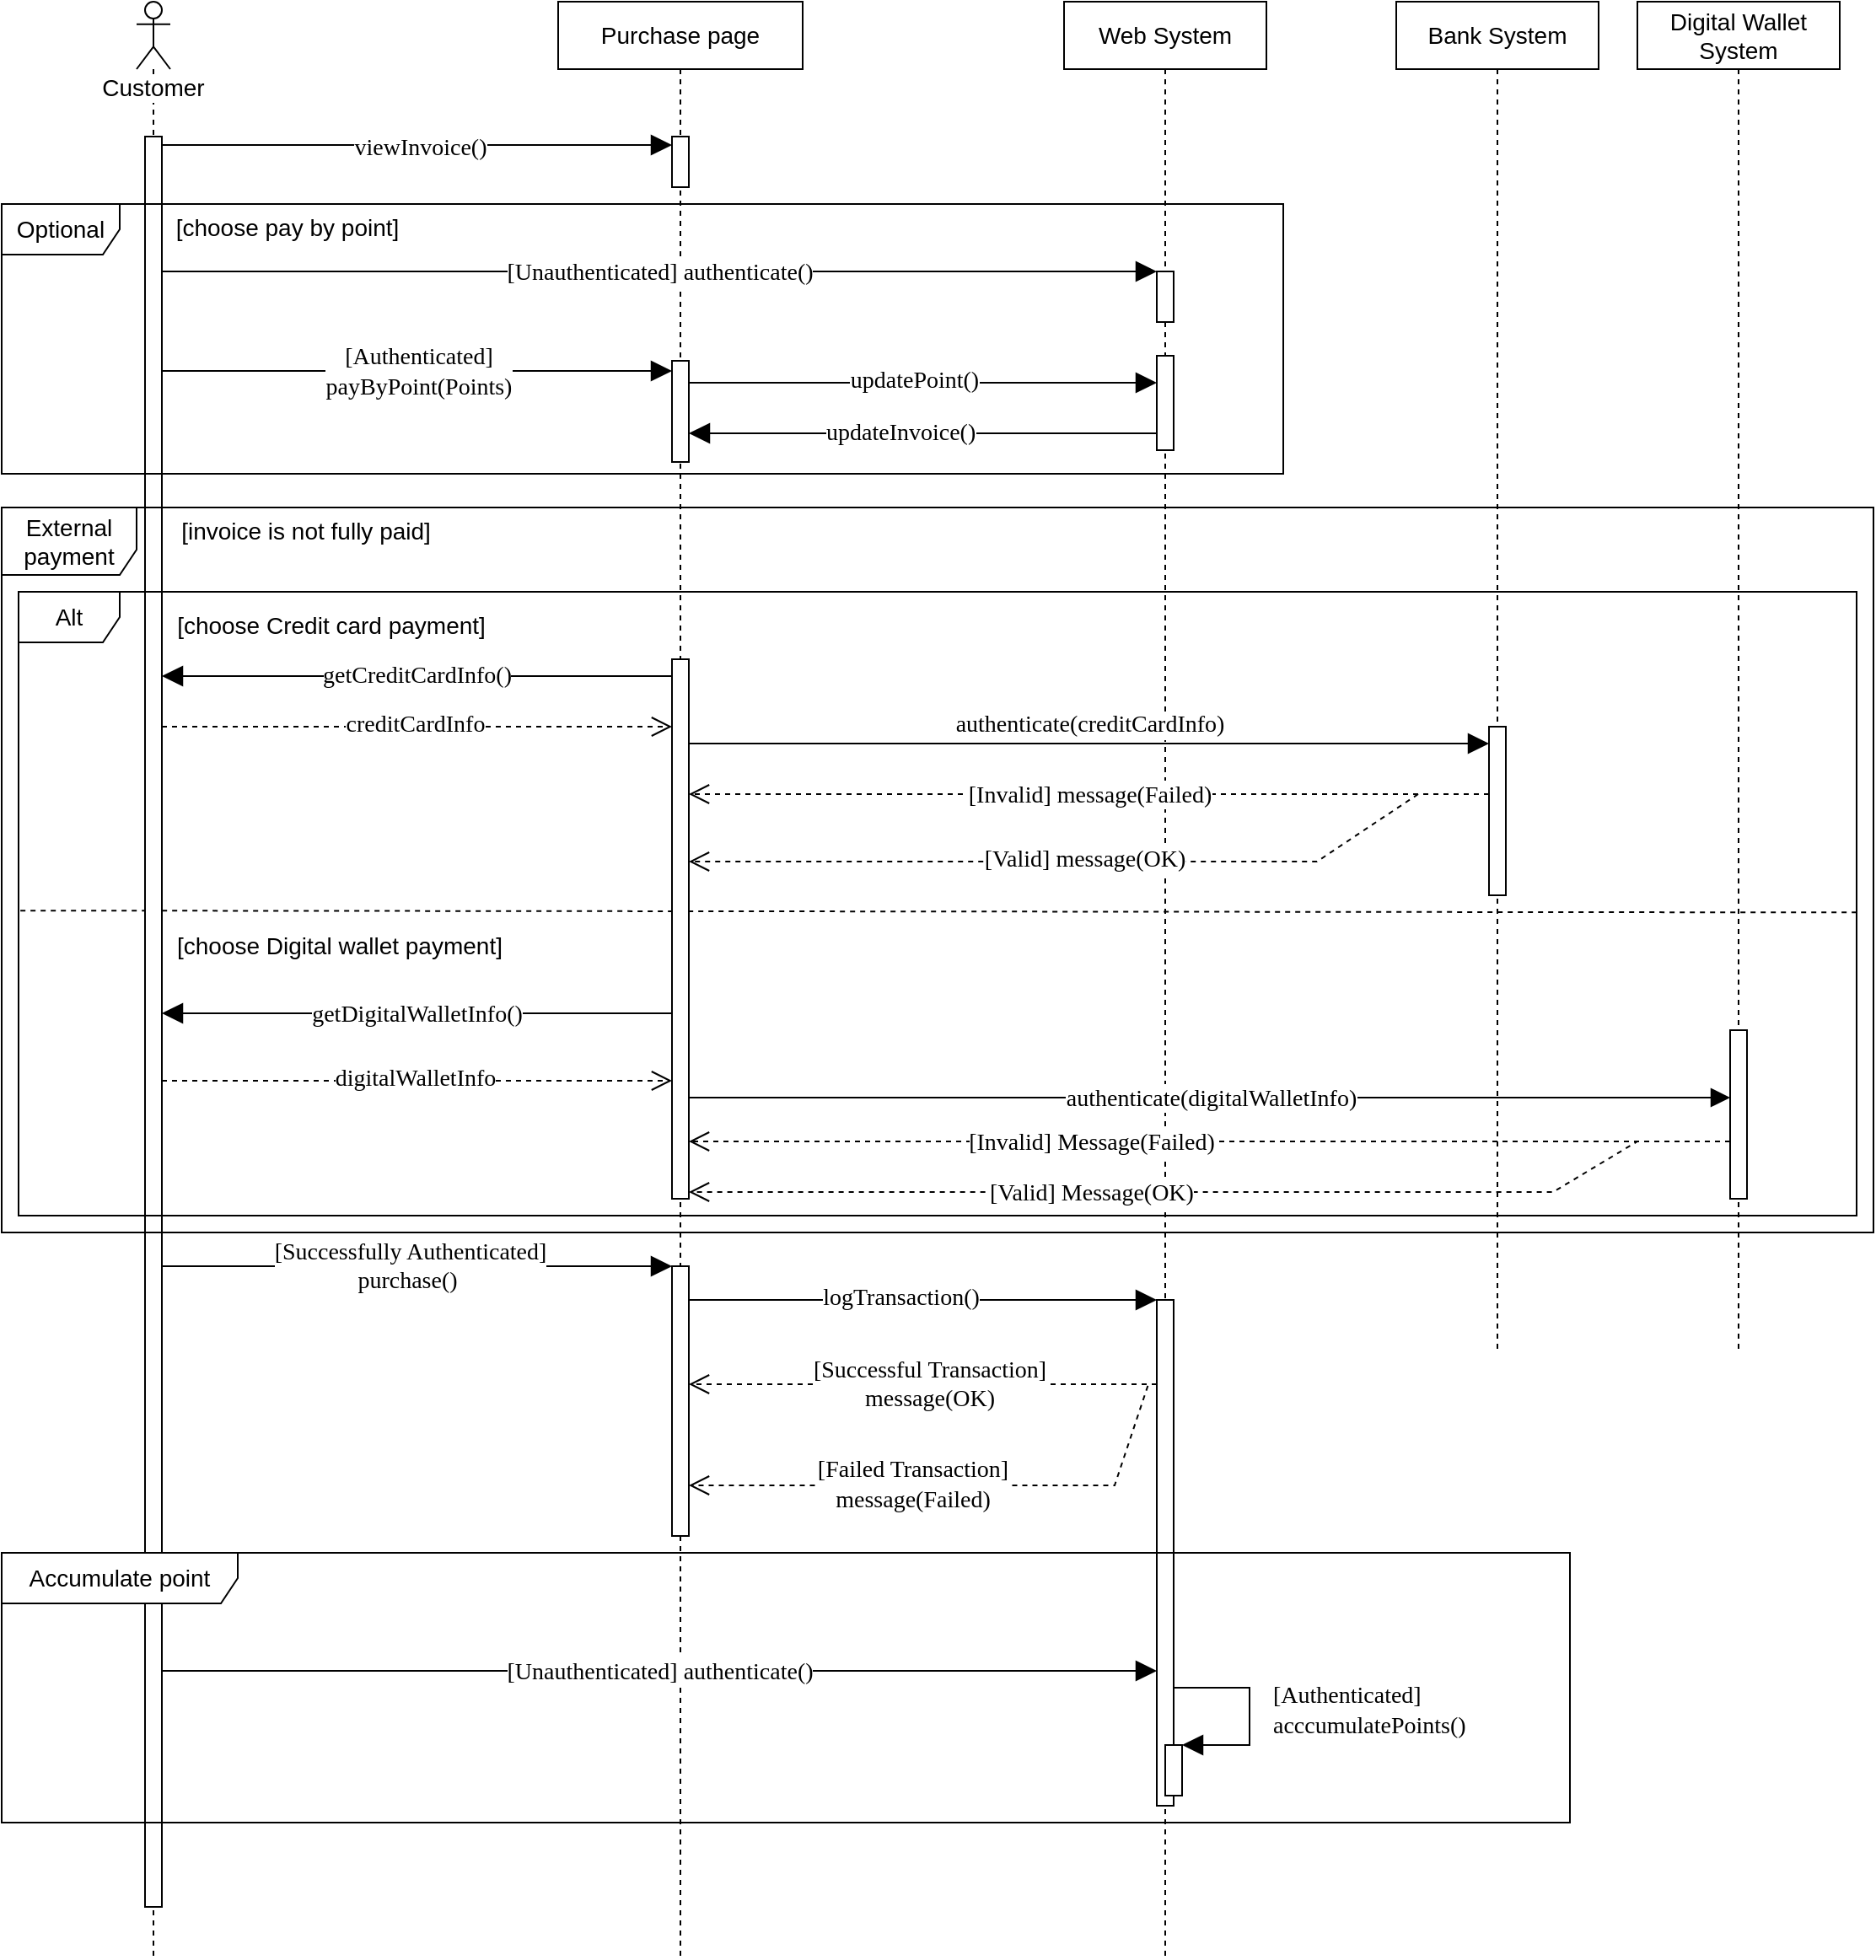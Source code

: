 <mxfile>
    <diagram id="EsVaXnBHlEEKosVL50em" name="Page-1">
        <mxGraphModel dx="1200" dy="934" grid="1" gridSize="10" guides="1" tooltips="1" connect="1" arrows="1" fold="1" page="1" pageScale="1" pageWidth="827" pageHeight="1169" math="0" shadow="0">
            <root>
                <mxCell id="0"/>
                <mxCell id="1" parent="0"/>
                <mxCell id="0xS0S5AWN3297I2jAuM9-66" value="Web System" style="shape=umlLifeline;perimeter=lifelinePerimeter;whiteSpace=wrap;html=1;container=1;collapsible=0;recursiveResize=0;outlineConnect=0;fontSize=14;" parent="1" vertex="1">
                    <mxGeometry x="630" width="120" height="1160" as="geometry"/>
                </mxCell>
                <mxCell id="16" value="" style="html=1;points=[];perimeter=orthogonalPerimeter;fontSize=14;" parent="0xS0S5AWN3297I2jAuM9-66" vertex="1">
                    <mxGeometry x="55" y="160" width="10" height="30" as="geometry"/>
                </mxCell>
                <mxCell id="24" value="" style="html=1;points=[];perimeter=orthogonalPerimeter;fontSize=14;" parent="0xS0S5AWN3297I2jAuM9-66" vertex="1">
                    <mxGeometry x="55" y="770" width="10" height="300" as="geometry"/>
                </mxCell>
                <mxCell id="29" value="" style="html=1;points=[];perimeter=orthogonalPerimeter;fontSize=14;" parent="0xS0S5AWN3297I2jAuM9-66" vertex="1">
                    <mxGeometry x="60" y="1034" width="10" height="30" as="geometry"/>
                </mxCell>
                <mxCell id="30" value="&lt;span style=&quot;text-align: center; font-size: 14px;&quot;&gt;&lt;font face=&quot;Lucida Console&quot; style=&quot;font-size: 14px;&quot;&gt;[Authenticated]&lt;br style=&quot;font-size: 14px;&quot;&gt;acccumulatePoints()&lt;/font&gt;&lt;/span&gt;" style="edgeStyle=orthogonalEdgeStyle;html=1;align=left;spacingLeft=2;endArrow=block;rounded=0;fontSize=14;endSize=10;" parent="0xS0S5AWN3297I2jAuM9-66" source="24" target="29" edge="1">
                    <mxGeometry x="-0.043" y="10" relative="1" as="geometry">
                        <mxPoint x="65" y="1010" as="sourcePoint"/>
                        <Array as="points">
                            <mxPoint x="110" y="1000"/>
                            <mxPoint x="110" y="1034"/>
                        </Array>
                        <mxPoint y="1" as="offset"/>
                    </mxGeometry>
                </mxCell>
                <mxCell id="73" value="" style="html=1;points=[];perimeter=orthogonalPerimeter;fontSize=14;" parent="0xS0S5AWN3297I2jAuM9-66" vertex="1">
                    <mxGeometry x="55" y="210" width="10" height="56" as="geometry"/>
                </mxCell>
                <mxCell id="0xS0S5AWN3297I2jAuM9-64" value="&lt;span style=&quot;font-family: &amp;quot;lucida console&amp;quot;; font-size: 14px;&quot;&gt;[Invalid] Message(Failed)&lt;/span&gt;" style="edgeStyle=none;rounded=0;orthogonalLoop=1;jettySize=auto;html=1;startArrow=none;startFill=0;endArrow=open;endFill=0;dashed=1;fontSize=14;endSize=10;" parent="1" edge="1">
                    <mxGeometry x="0.227" relative="1" as="geometry">
                        <mxPoint x="1025" y="676" as="sourcePoint"/>
                        <mxPoint x="407.5" y="676" as="targetPoint"/>
                        <Array as="points">
                            <mxPoint x="460" y="676"/>
                        </Array>
                        <mxPoint as="offset"/>
                    </mxGeometry>
                </mxCell>
                <mxCell id="gZEta6P0kwbHWT-XyPAT-22" value="&lt;span style=&quot;font-family: &amp;quot;lucida console&amp;quot;; font-size: 14px;&quot;&gt;[Valid] Message(OK)&lt;/span&gt;" style="edgeStyle=none;rounded=0;orthogonalLoop=1;jettySize=auto;html=1;startArrow=none;startFill=0;endArrow=open;endFill=0;dashed=1;fontSize=14;endSize=10;" parent="1" edge="1">
                    <mxGeometry x="0.237" relative="1" as="geometry">
                        <mxPoint x="1025" y="676" as="sourcePoint"/>
                        <mxPoint x="407.5" y="706" as="targetPoint"/>
                        <Array as="points">
                            <mxPoint x="970" y="676"/>
                            <mxPoint x="920" y="706"/>
                        </Array>
                        <mxPoint as="offset"/>
                    </mxGeometry>
                </mxCell>
                <mxCell id="43" value="&lt;span style=&quot;background-color: rgb(255, 255, 255); font-size: 14px;&quot;&gt;[choose Digital wallet payment]&lt;/span&gt;" style="text;html=1;align=center;verticalAlign=middle;resizable=0;points=[];autosize=1;strokeColor=none;fontSize=14;" parent="1" vertex="1">
                    <mxGeometry x="95" y="550" width="210" height="20" as="geometry"/>
                </mxCell>
                <mxCell id="48" value="" style="endArrow=none;dashed=1;html=1;strokeWidth=1;fontSize=14;endSize=10;rounded=0;entryX=1;entryY=0.514;entryDx=0;entryDy=0;entryPerimeter=0;exitX=0.001;exitY=0.511;exitDx=0;exitDy=0;exitPerimeter=0;" parent="1" source="46" target="46" edge="1">
                    <mxGeometry width="50" height="50" relative="1" as="geometry">
                        <mxPoint x="-3" y="550" as="sourcePoint"/>
                        <mxPoint x="1310" y="530" as="targetPoint"/>
                        <Array as="points"/>
                    </mxGeometry>
                </mxCell>
                <mxCell id="59" value="creditCardInfo" style="html=1;verticalAlign=bottom;endArrow=open;dashed=1;endSize=10;fontSize=14;fontFamily=Lucida Console;" parent="1" target="17" edge="1">
                    <mxGeometry x="-0.009" y="-10" relative="1" as="geometry">
                        <mxPoint x="95" y="430" as="sourcePoint"/>
                        <mxPoint x="387.5" y="430" as="targetPoint"/>
                        <Array as="points">
                            <mxPoint x="320" y="430"/>
                        </Array>
                        <mxPoint as="offset"/>
                    </mxGeometry>
                </mxCell>
                <mxCell id="60" value="&lt;span style=&quot;font-family: &amp;quot;lucida console&amp;quot; ; font-size: 14px&quot;&gt;digitalWalletInfo&lt;/span&gt;" style="html=1;verticalAlign=bottom;endArrow=open;dashed=1;endSize=10;strokeWidth=1;fontSize=14;" parent="1" target="17" edge="1">
                    <mxGeometry x="-0.009" y="-10" relative="1" as="geometry">
                        <mxPoint x="95" y="640" as="sourcePoint"/>
                        <mxPoint x="380" y="620" as="targetPoint"/>
                        <Array as="points">
                            <mxPoint x="330" y="640"/>
                        </Array>
                        <mxPoint as="offset"/>
                    </mxGeometry>
                </mxCell>
                <mxCell id="61" value="authenticate(creditCardInfo)" style="html=1;verticalAlign=bottom;endArrow=block;rounded=0;fontSize=14;fontFamily=Lucida Console;endSize=10;labelBackgroundColor=#ffffff;" parent="1" source="17" target="40" edge="1">
                    <mxGeometry width="80" relative="1" as="geometry">
                        <mxPoint x="400" y="444" as="sourcePoint"/>
                        <mxPoint x="750" y="470" as="targetPoint"/>
                        <Array as="points">
                            <mxPoint x="490" y="440"/>
                        </Array>
                    </mxGeometry>
                </mxCell>
                <mxCell id="0xS0S5AWN3297I2jAuM9-30" value="&lt;span style=&quot;font-family: &amp;quot;lucida console&amp;quot;; font-size: 14px;&quot;&gt;getDigitalWalletInfo()&lt;/span&gt;" style="rounded=0;orthogonalLoop=1;jettySize=auto;html=1;startArrow=none;startFill=0;endArrow=block;endFill=1;fontSize=14;endSize=10;" parent="1" source="17" edge="1">
                    <mxGeometry relative="1" as="geometry">
                        <mxPoint x="95" y="600" as="targetPoint"/>
                        <mxPoint x="400" y="590" as="sourcePoint"/>
                        <Array as="points">
                            <mxPoint x="310" y="600"/>
                        </Array>
                    </mxGeometry>
                </mxCell>
                <mxCell id="0xS0S5AWN3297I2jAuM9-8" value="Purchase page" style="shape=umlLifeline;perimeter=lifelinePerimeter;whiteSpace=wrap;html=1;container=1;collapsible=0;recursiveResize=0;outlineConnect=0;fontSize=14;" parent="1" vertex="1">
                    <mxGeometry x="330" width="145" height="1160" as="geometry"/>
                </mxCell>
                <mxCell id="2" value="" style="html=1;points=[];perimeter=orthogonalPerimeter;fontSize=14;" parent="0xS0S5AWN3297I2jAuM9-8" vertex="1">
                    <mxGeometry x="67.5" y="80" width="10" height="30" as="geometry"/>
                </mxCell>
                <mxCell id="17" value="" style="html=1;points=[];perimeter=orthogonalPerimeter;fontSize=14;" parent="0xS0S5AWN3297I2jAuM9-8" vertex="1">
                    <mxGeometry x="67.5" y="390" width="10" height="320" as="geometry"/>
                </mxCell>
                <mxCell id="15" value="" style="html=1;points=[];perimeter=orthogonalPerimeter;fontSize=14;" parent="0xS0S5AWN3297I2jAuM9-8" vertex="1">
                    <mxGeometry x="67.5" y="213" width="10" height="60" as="geometry"/>
                </mxCell>
                <mxCell id="23" value="" style="html=1;points=[];perimeter=orthogonalPerimeter;fontSize=14;" parent="0xS0S5AWN3297I2jAuM9-8" vertex="1">
                    <mxGeometry x="67.5" y="750" width="10" height="160" as="geometry"/>
                </mxCell>
                <mxCell id="45" value="[&lt;span style=&quot;background-color: rgb(255, 255, 255); font-size: 14px;&quot;&gt;choose Credit card payment]&lt;/span&gt;" style="text;html=1;align=center;verticalAlign=middle;resizable=0;points=[];autosize=1;strokeColor=none;fontSize=14;" parent="1" vertex="1">
                    <mxGeometry x="95" y="360" width="200" height="20" as="geometry"/>
                </mxCell>
                <mxCell id="0xS0S5AWN3297I2jAuM9-11" value="&lt;font face=&quot;Lucida Console&quot; style=&quot;font-size: 14px;&quot;&gt;viewInvoice()&lt;/font&gt;" style="rounded=0;orthogonalLoop=1;jettySize=auto;html=1;endArrow=block;endFill=1;startArrow=none;startFill=0;fontSize=14;endSize=10;" parent="1" source="xFDVyft1GGpR64SZNUxC-1" target="2" edge="1">
                    <mxGeometry x="0.009" y="-1" relative="1" as="geometry">
                        <mxPoint x="360" y="90" as="targetPoint"/>
                        <mxPoint x="120" y="85" as="sourcePoint"/>
                        <mxPoint as="offset"/>
                        <Array as="points">
                            <mxPoint x="310" y="85"/>
                        </Array>
                    </mxGeometry>
                </mxCell>
                <mxCell id="0xS0S5AWN3297I2jAuM9-45" value="[Successfully Authenticated]&lt;br style=&quot;font-size: 14px;&quot;&gt;purchase()&amp;nbsp;" style="edgeStyle=none;rounded=0;orthogonalLoop=1;jettySize=auto;html=1;startArrow=none;startFill=0;endArrow=block;endFill=1;fontSize=14;endSize=10;fontFamily=Lucida Console;" parent="1" target="23" edge="1">
                    <mxGeometry x="-0.027" relative="1" as="geometry">
                        <mxPoint x="95" y="750" as="sourcePoint"/>
                        <mxPoint x="420" y="700" as="targetPoint"/>
                        <Array as="points">
                            <mxPoint x="340" y="750"/>
                        </Array>
                        <mxPoint as="offset"/>
                    </mxGeometry>
                </mxCell>
                <mxCell id="gZEta6P0kwbHWT-XyPAT-6" value="&lt;span style=&quot;font-family: &amp;quot;lucida console&amp;quot;; font-size: 14px;&quot;&gt;[Authenticated]&lt;/span&gt;&lt;br style=&quot;font-family: &amp;quot;lucida console&amp;quot;; font-size: 14px;&quot;&gt;&lt;span style=&quot;font-family: &amp;quot;lucida console&amp;quot;; font-size: 14px;&quot;&gt;payByPoint(Points)&lt;/span&gt;" style="edgeStyle=none;rounded=0;orthogonalLoop=1;jettySize=auto;html=1;fontSize=14;endArrow=block;endFill=1;endSize=10;" parent="1" target="15" edge="1">
                    <mxGeometry relative="1" as="geometry">
                        <Array as="points">
                            <mxPoint x="350" y="219"/>
                        </Array>
                        <mxPoint x="403" y="219" as="targetPoint"/>
                        <mxPoint x="95" y="219" as="sourcePoint"/>
                    </mxGeometry>
                </mxCell>
                <mxCell id="0xS0S5AWN3297I2jAuM9-10" value="Customer" style="shape=umlLifeline;participant=umlActor;perimeter=lifelinePerimeter;whiteSpace=wrap;html=1;container=1;collapsible=0;recursiveResize=0;verticalAlign=top;spacingTop=36;outlineConnect=0;fontSize=14;labelBackgroundColor=#ffffff;" parent="1" vertex="1">
                    <mxGeometry x="80" width="20" height="1160" as="geometry"/>
                </mxCell>
                <mxCell id="H4JG7rDhMhPvmTt1vxnm-16" value="Bank System" style="shape=umlLifeline;perimeter=lifelinePerimeter;whiteSpace=wrap;html=1;container=1;collapsible=0;recursiveResize=0;outlineConnect=0;fontSize=14;" parent="1" vertex="1">
                    <mxGeometry x="827" width="120" height="800" as="geometry"/>
                </mxCell>
                <mxCell id="40" value="" style="html=1;points=[];perimeter=orthogonalPerimeter;fontSize=14;" parent="H4JG7rDhMhPvmTt1vxnm-16" vertex="1">
                    <mxGeometry x="55" y="430" width="10" height="100" as="geometry"/>
                </mxCell>
                <mxCell id="0xS0S5AWN3297I2jAuM9-32" value="Digital Wallet System" style="shape=umlLifeline;perimeter=lifelinePerimeter;whiteSpace=wrap;html=1;container=1;collapsible=0;recursiveResize=0;outlineConnect=0;fontSize=14;" parent="1" vertex="1">
                    <mxGeometry x="970" width="120" height="800" as="geometry"/>
                </mxCell>
                <mxCell id="41" value="" style="html=1;points=[];perimeter=orthogonalPerimeter;fontSize=14;" parent="0xS0S5AWN3297I2jAuM9-32" vertex="1">
                    <mxGeometry x="55" y="610" width="10" height="100" as="geometry"/>
                </mxCell>
                <mxCell id="gZEta6P0kwbHWT-XyPAT-16" value="[choose pay by point]" style="text;html=1;align=center;verticalAlign=middle;resizable=0;points=[];autosize=1;strokeColor=none;fillColor=none;fontSize=14;" parent="1" vertex="1">
                    <mxGeometry x="94" y="124" width="150" height="20" as="geometry"/>
                </mxCell>
                <mxCell id="auK02p0XqwQrwLWtQNWY-16" value="&lt;span style=&quot;font-family: &amp;quot;lucida console&amp;quot;; font-size: 14px;&quot;&gt;[Invalid]&amp;nbsp;&lt;/span&gt;&lt;span style=&quot;font-family: &amp;quot;lucida console&amp;quot;; font-size: 14px;&quot;&gt;message(Failed)&lt;/span&gt;" style="rounded=0;orthogonalLoop=1;jettySize=auto;html=1;dashed=1;endArrow=open;endFill=0;fontSize=14;endSize=10;" parent="1" source="40" target="17" edge="1">
                    <mxGeometry relative="1" as="geometry">
                        <mxPoint x="730" y="450" as="sourcePoint"/>
                        <mxPoint x="460" y="450" as="targetPoint"/>
                        <Array as="points">
                            <mxPoint x="640" y="470"/>
                        </Array>
                    </mxGeometry>
                </mxCell>
                <mxCell id="gZEta6P0kwbHWT-XyPAT-28" value="&lt;span style=&quot;font-family: &amp;#34;lucida console&amp;#34;&quot;&gt;[Failed Transaction]&lt;/span&gt;&lt;br style=&quot;font-family: &amp;#34;lucida console&amp;#34;&quot;&gt;&lt;span style=&quot;font-family: &amp;#34;lucida console&amp;#34;&quot;&gt;message(Failed)&lt;/span&gt;&lt;font face=&quot;Lucida Console&quot; style=&quot;font-size: 14px&quot;&gt;&lt;br&gt;&lt;/font&gt;" style="html=1;verticalAlign=bottom;endArrow=open;dashed=1;endSize=10;rounded=0;fontSize=14;" parent="1" source="24" target="23" edge="1">
                    <mxGeometry x="0.174" y="20" relative="1" as="geometry">
                        <mxPoint x="1240" y="850" as="sourcePoint"/>
                        <mxPoint x="470" y="810" as="targetPoint"/>
                        <Array as="points">
                            <mxPoint x="680" y="820"/>
                            <mxPoint x="660" y="880"/>
                        </Array>
                        <mxPoint as="offset"/>
                    </mxGeometry>
                </mxCell>
                <mxCell id="5BrfaUf6oUBGYmDF4iaM-1" value="&lt;font face=&quot;Lucida Console&quot; style=&quot;font-size: 14px;&quot;&gt;logTransaction()&lt;/font&gt;" style="html=1;verticalAlign=bottom;endArrow=block;rounded=0;fontSize=14;endSize=10;" parent="1" source="23" target="24" edge="1">
                    <mxGeometry x="-0.097" y="-10" width="80" relative="1" as="geometry">
                        <mxPoint x="470" y="770" as="sourcePoint"/>
                        <mxPoint x="1250" y="680" as="targetPoint"/>
                        <Array as="points">
                            <mxPoint x="640" y="770"/>
                        </Array>
                        <mxPoint as="offset"/>
                    </mxGeometry>
                </mxCell>
                <mxCell id="xFDVyft1GGpR64SZNUxC-1" value="" style="html=1;points=[];perimeter=orthogonalPerimeter;fontSize=14;" parent="1" vertex="1">
                    <mxGeometry x="85" y="80" width="10" height="1050" as="geometry"/>
                </mxCell>
                <mxCell id="5" value="&lt;span style=&quot;font-family: &amp;quot;lucida console&amp;quot;; font-size: 14px;&quot;&gt;[Valid] message(OK)&lt;/span&gt;" style="html=1;verticalAlign=bottom;endArrow=open;dashed=1;endSize=10;fontSize=14;rounded=0;" parent="1" source="40" target="17" edge="1">
                    <mxGeometry x="0.035" y="10" relative="1" as="geometry">
                        <mxPoint x="743" y="510" as="sourcePoint"/>
                        <mxPoint x="470" y="500" as="targetPoint"/>
                        <Array as="points">
                            <mxPoint x="840" y="470"/>
                            <mxPoint x="780" y="510"/>
                        </Array>
                        <mxPoint as="offset"/>
                    </mxGeometry>
                </mxCell>
                <mxCell id="auK02p0XqwQrwLWtQNWY-29" value="&lt;span style=&quot;color: rgb(0 , 0 , 0) ; font-family: &amp;quot;lucida console&amp;quot; ; font-size: 14px ; font-style: normal ; font-weight: 400 ; letter-spacing: normal ; text-align: center ; text-indent: 0px ; text-transform: none ; word-spacing: 0px ; display: inline ; float: none&quot;&gt;authenticate(digitalWalletInfo)&lt;/span&gt;" style="edgeStyle=none;rounded=0;orthogonalLoop=1;jettySize=auto;html=1;startArrow=none;startFill=0;endArrow=block;endFill=1;fontSize=14;endSize=9;labelBackgroundColor=#ffffff;spacing=2;" parent="1" source="17" target="41" edge="1">
                    <mxGeometry relative="1" as="geometry">
                        <mxPoint x="470" y="610" as="sourcePoint"/>
                        <mxPoint x="950" y="570" as="targetPoint"/>
                        <Array as="points">
                            <mxPoint x="540" y="650"/>
                        </Array>
                    </mxGeometry>
                </mxCell>
                <mxCell id="66" value="[Successful Transaction]&lt;br&gt;message(OK)" style="html=1;verticalAlign=bottom;endArrow=open;dashed=1;endSize=10;fontFamily=Lucida Console;strokeWidth=1;fontSize=14;" parent="1" source="24" target="23" edge="1">
                    <mxGeometry x="-0.027" y="20" relative="1" as="geometry">
                        <mxPoint x="1200" y="800" as="sourcePoint"/>
                        <mxPoint x="550" y="800" as="targetPoint"/>
                        <Array as="points">
                            <mxPoint x="560" y="820"/>
                        </Array>
                        <mxPoint as="offset"/>
                    </mxGeometry>
                </mxCell>
                <mxCell id="68" value="&lt;span style=&quot;font-family: &amp;quot;lucida console&amp;quot;; font-size: 14px;&quot;&gt;[Unauthenticated]&amp;nbsp;&lt;/span&gt;&lt;span style=&quot;font-family: &amp;quot;lucida console&amp;quot;; font-size: 14px;&quot;&gt;authenticate()&lt;/span&gt;" style="edgeStyle=none;rounded=0;orthogonalLoop=1;jettySize=auto;html=1;fontSize=14;endArrow=block;endFill=1;endSize=10;" parent="1" source="xFDVyft1GGpR64SZNUxC-1" target="16" edge="1">
                    <mxGeometry relative="1" as="geometry">
                        <Array as="points">
                            <mxPoint x="366" y="160"/>
                        </Array>
                        <mxPoint x="1240" y="200" as="targetPoint"/>
                        <mxPoint x="120" y="170" as="sourcePoint"/>
                    </mxGeometry>
                </mxCell>
                <mxCell id="72" value="&lt;span style=&quot;font-family: &amp;quot;lucida console&amp;quot;; font-size: 14px;&quot;&gt;[Unauthenticated]&amp;nbsp;&lt;/span&gt;&lt;span style=&quot;font-family: &amp;quot;lucida console&amp;quot;; font-size: 14px;&quot;&gt;authenticate()&lt;/span&gt;" style="edgeStyle=none;rounded=0;orthogonalLoop=1;jettySize=auto;html=1;fontSize=14;endArrow=block;endFill=1;endSize=10;" parent="1" target="24" edge="1">
                    <mxGeometry relative="1" as="geometry">
                        <Array as="points">
                            <mxPoint x="376" y="990"/>
                        </Array>
                        <mxPoint x="705" y="990" as="targetPoint"/>
                        <mxPoint x="95" y="990" as="sourcePoint"/>
                    </mxGeometry>
                </mxCell>
                <mxCell id="58" value="[invoice is not fully paid&lt;span style=&quot;background-color: rgb(255, 255, 255); font-size: 14px;&quot;&gt;]&lt;/span&gt;" style="text;html=1;align=center;verticalAlign=middle;resizable=0;points=[];autosize=1;strokeColor=none;fontSize=14;fillColor=#ffffff;" parent="1" vertex="1">
                    <mxGeometry x="100" y="304" width="160" height="20" as="geometry"/>
                </mxCell>
                <mxCell id="38" value="&lt;span style=&quot;font-size: 14px;&quot;&gt;getCreditCardInfo()&lt;/span&gt;" style="rounded=0;orthogonalLoop=1;jettySize=auto;html=1;startArrow=none;startFill=0;endArrow=block;endFill=1;fontSize=14;endSize=10;fontFamily=Lucida Console;" parent="1" source="17" edge="1">
                    <mxGeometry relative="1" as="geometry">
                        <mxPoint x="95" y="400" as="targetPoint"/>
                        <Array as="points">
                            <mxPoint x="370" y="400"/>
                        </Array>
                        <mxPoint x="430" y="350" as="sourcePoint"/>
                    </mxGeometry>
                </mxCell>
                <mxCell id="56" value="updateInvoice()" style="html=1;align=left;spacingLeft=2;endArrow=block;rounded=0;fontFamily=Lucida Console;fontSize=14;endFill=1;strokeWidth=1;endSize=10;" parent="1" source="73" edge="1">
                    <mxGeometry x="0.445" relative="1" as="geometry">
                        <mxPoint x="714" y="267" as="sourcePoint"/>
                        <Array as="points">
                            <mxPoint x="650" y="256"/>
                        </Array>
                        <mxPoint x="407.5" y="256" as="targetPoint"/>
                        <mxPoint as="offset"/>
                    </mxGeometry>
                </mxCell>
                <mxCell id="74" value="updatePoint()" style="html=1;verticalAlign=bottom;endArrow=block;endSize=10;fontFamily=Lucida Console;fontSize=14;" parent="1" target="73" edge="1">
                    <mxGeometry x="-0.042" y="-10" width="80" relative="1" as="geometry">
                        <mxPoint x="407.5" y="226" as="sourcePoint"/>
                        <mxPoint x="480" y="216" as="targetPoint"/>
                        <Array as="points">
                            <mxPoint x="510" y="226"/>
                        </Array>
                        <mxPoint as="offset"/>
                    </mxGeometry>
                </mxCell>
                <mxCell id="46" value="Alt" style="shape=umlFrame;whiteSpace=wrap;html=1;fontSize=14;" parent="1" vertex="1">
                    <mxGeometry x="10" y="350" width="1090" height="370" as="geometry"/>
                </mxCell>
                <mxCell id="57" value="External payment" style="shape=umlFrame;whiteSpace=wrap;html=1;width=80;height=40;fontSize=14;" parent="1" vertex="1">
                    <mxGeometry y="300" width="1110" height="430" as="geometry"/>
                </mxCell>
                <mxCell id="31" value="Optional" style="shape=umlFrame;whiteSpace=wrap;html=1;fontSize=14;width=70;height=30;" parent="1" vertex="1">
                    <mxGeometry y="120" width="760" height="160" as="geometry"/>
                </mxCell>
                <mxCell id="70" value="Accumulate point" style="shape=umlFrame;whiteSpace=wrap;html=1;fontSize=14;width=140;height=30;" parent="1" vertex="1">
                    <mxGeometry y="920" width="930" height="160" as="geometry"/>
                </mxCell>
            </root>
        </mxGraphModel>
    </diagram>
</mxfile>